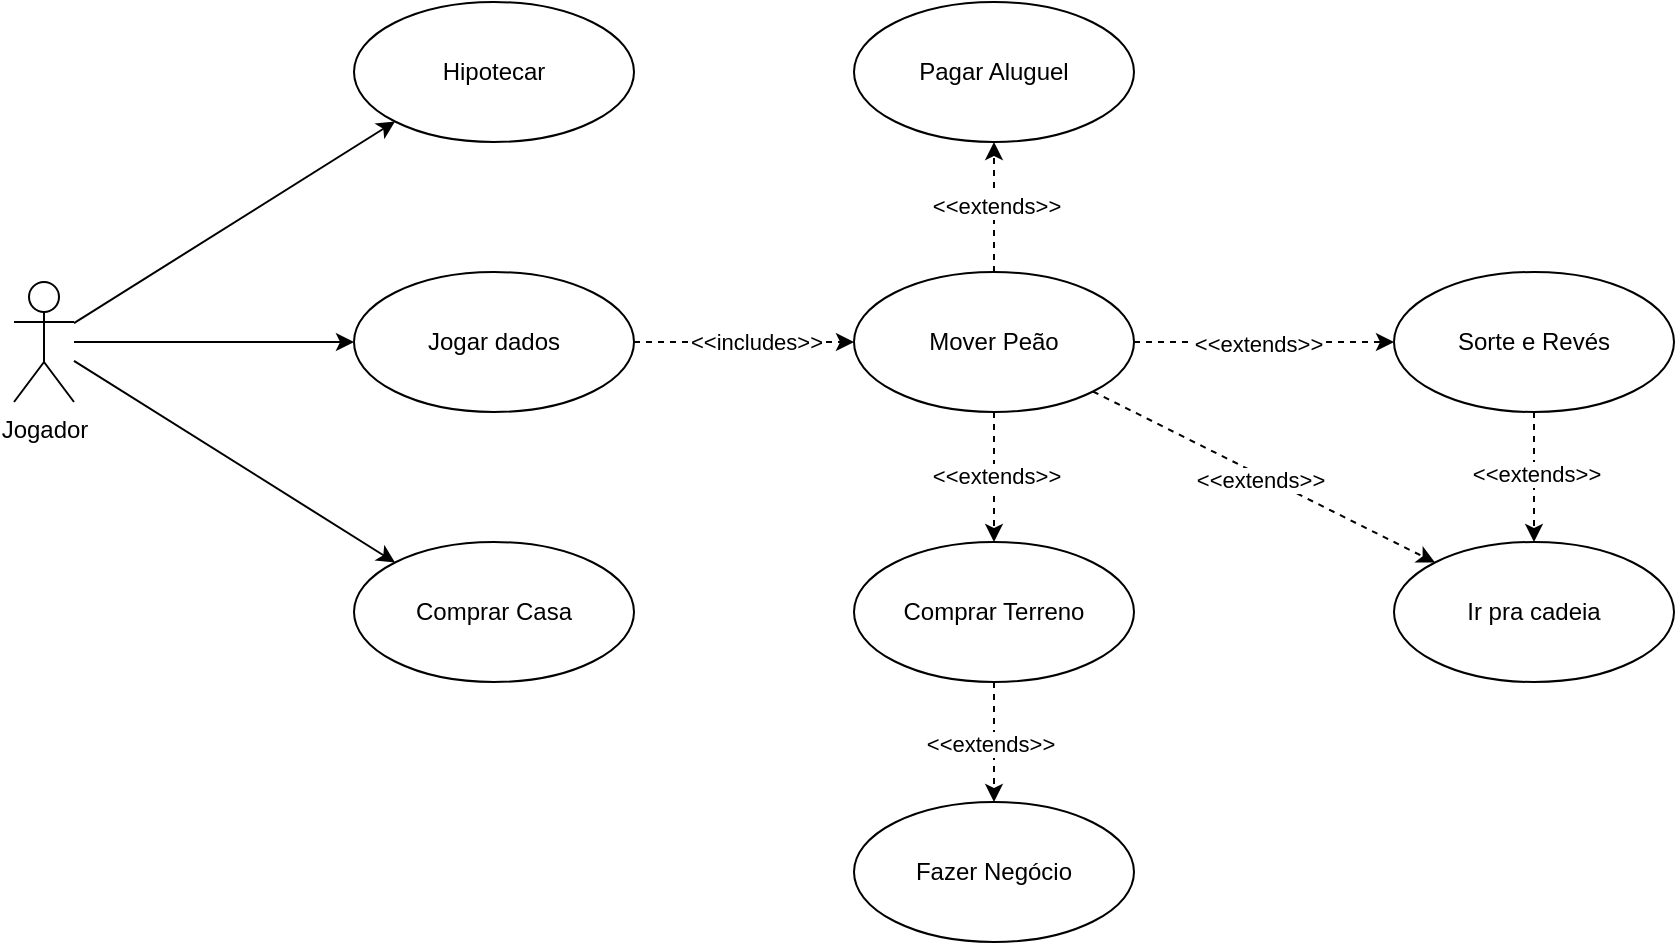 <mxfile version="24.2.9" type="google">
  <diagram name="Página-1" id="1cMrYkO7w7l_Yk92kkjM">
    <mxGraphModel grid="1" page="1" gridSize="10" guides="1" tooltips="1" connect="1" arrows="1" fold="1" pageScale="1" pageWidth="827" pageHeight="1169" math="0" shadow="0">
      <root>
        <mxCell id="0" />
        <mxCell id="1" parent="0" />
        <mxCell id="OvYUNzPaHA7GMRxogHSq-8" style="edgeStyle=orthogonalEdgeStyle;rounded=0;orthogonalLoop=1;jettySize=auto;html=1;entryX=0;entryY=0.5;entryDx=0;entryDy=0;" edge="1" parent="1" source="OvYUNzPaHA7GMRxogHSq-1" target="OvYUNzPaHA7GMRxogHSq-2">
          <mxGeometry relative="1" as="geometry" />
        </mxCell>
        <mxCell id="OvYUNzPaHA7GMRxogHSq-9" style="rounded=0;orthogonalLoop=1;jettySize=auto;html=1;entryX=0;entryY=0;entryDx=0;entryDy=0;" edge="1" parent="1" source="OvYUNzPaHA7GMRxogHSq-1" target="OvYUNzPaHA7GMRxogHSq-6">
          <mxGeometry relative="1" as="geometry" />
        </mxCell>
        <mxCell id="OvYUNzPaHA7GMRxogHSq-32" style="rounded=0;orthogonalLoop=1;jettySize=auto;html=1;entryX=0;entryY=1;entryDx=0;entryDy=0;" edge="1" parent="1" source="OvYUNzPaHA7GMRxogHSq-1" target="OvYUNzPaHA7GMRxogHSq-31">
          <mxGeometry relative="1" as="geometry" />
        </mxCell>
        <mxCell id="OvYUNzPaHA7GMRxogHSq-1" value="Jogador" style="shape=umlActor;verticalLabelPosition=bottom;verticalAlign=top;html=1;" vertex="1" parent="1">
          <mxGeometry x="90" y="290" width="30" height="60" as="geometry" />
        </mxCell>
        <mxCell id="OvYUNzPaHA7GMRxogHSq-10" style="rounded=0;orthogonalLoop=1;jettySize=auto;html=1;exitX=0.5;exitY=0;exitDx=0;exitDy=0;entryX=0.5;entryY=1;entryDx=0;entryDy=0;dashed=1;" edge="1" parent="1" source="OvYUNzPaHA7GMRxogHSq-19" target="OvYUNzPaHA7GMRxogHSq-3">
          <mxGeometry relative="1" as="geometry" />
        </mxCell>
        <mxCell id="OvYUNzPaHA7GMRxogHSq-14" value="&amp;lt;&amp;lt;extends&amp;gt;&amp;gt;" style="edgeLabel;html=1;align=center;verticalAlign=middle;resizable=0;points=[];" connectable="0" vertex="1" parent="OvYUNzPaHA7GMRxogHSq-10">
          <mxGeometry x="0.028" y="-1" relative="1" as="geometry">
            <mxPoint as="offset" />
          </mxGeometry>
        </mxCell>
        <mxCell id="OvYUNzPaHA7GMRxogHSq-15" style="rounded=0;orthogonalLoop=1;jettySize=auto;html=1;exitX=0.5;exitY=1;exitDx=0;exitDy=0;entryX=0.5;entryY=0;entryDx=0;entryDy=0;dashed=1;" edge="1" parent="1" source="OvYUNzPaHA7GMRxogHSq-19" target="OvYUNzPaHA7GMRxogHSq-4">
          <mxGeometry relative="1" as="geometry" />
        </mxCell>
        <mxCell id="OvYUNzPaHA7GMRxogHSq-16" value="&amp;lt;&amp;lt;extends&amp;gt;&amp;gt;" style="edgeLabel;html=1;align=center;verticalAlign=middle;resizable=0;points=[];" connectable="0" vertex="1" parent="OvYUNzPaHA7GMRxogHSq-15">
          <mxGeometry x="-0.026" relative="1" as="geometry">
            <mxPoint x="1" as="offset" />
          </mxGeometry>
        </mxCell>
        <mxCell id="OvYUNzPaHA7GMRxogHSq-20" style="edgeStyle=orthogonalEdgeStyle;rounded=0;orthogonalLoop=1;jettySize=auto;html=1;entryX=0;entryY=0.5;entryDx=0;entryDy=0;dashed=1;" edge="1" parent="1" source="OvYUNzPaHA7GMRxogHSq-2" target="OvYUNzPaHA7GMRxogHSq-19">
          <mxGeometry relative="1" as="geometry" />
        </mxCell>
        <mxCell id="OvYUNzPaHA7GMRxogHSq-21" value="&amp;lt;&amp;lt;includes&amp;gt;&amp;gt;" style="edgeLabel;html=1;align=center;verticalAlign=middle;resizable=0;points=[];" connectable="0" vertex="1" parent="OvYUNzPaHA7GMRxogHSq-20">
          <mxGeometry x="0.1" relative="1" as="geometry">
            <mxPoint as="offset" />
          </mxGeometry>
        </mxCell>
        <mxCell id="OvYUNzPaHA7GMRxogHSq-2" value="Jogar dados" style="ellipse;whiteSpace=wrap;html=1;" vertex="1" parent="1">
          <mxGeometry x="260" y="285" width="140" height="70" as="geometry" />
        </mxCell>
        <mxCell id="OvYUNzPaHA7GMRxogHSq-3" value="Pagar Aluguel" style="ellipse;whiteSpace=wrap;html=1;" vertex="1" parent="1">
          <mxGeometry x="510" y="150" width="140" height="70" as="geometry" />
        </mxCell>
        <mxCell id="OvYUNzPaHA7GMRxogHSq-17" style="edgeStyle=orthogonalEdgeStyle;rounded=0;orthogonalLoop=1;jettySize=auto;html=1;entryX=0.5;entryY=0;entryDx=0;entryDy=0;dashed=1;" edge="1" parent="1" source="OvYUNzPaHA7GMRxogHSq-4" target="OvYUNzPaHA7GMRxogHSq-5">
          <mxGeometry relative="1" as="geometry" />
        </mxCell>
        <mxCell id="OvYUNzPaHA7GMRxogHSq-18" value="&amp;lt;&amp;lt;extends&amp;gt;&amp;gt;" style="edgeLabel;html=1;align=center;verticalAlign=middle;resizable=0;points=[];" connectable="0" vertex="1" parent="OvYUNzPaHA7GMRxogHSq-17">
          <mxGeometry x="0.033" y="-2" relative="1" as="geometry">
            <mxPoint as="offset" />
          </mxGeometry>
        </mxCell>
        <mxCell id="OvYUNzPaHA7GMRxogHSq-4" value="Comprar Terreno" style="ellipse;whiteSpace=wrap;html=1;" vertex="1" parent="1">
          <mxGeometry x="510" y="420" width="140" height="70" as="geometry" />
        </mxCell>
        <mxCell id="OvYUNzPaHA7GMRxogHSq-5" value="Fazer Negócio" style="ellipse;whiteSpace=wrap;html=1;" vertex="1" parent="1">
          <mxGeometry x="510" y="550" width="140" height="70" as="geometry" />
        </mxCell>
        <mxCell id="OvYUNzPaHA7GMRxogHSq-6" value="Comprar Casa" style="ellipse;whiteSpace=wrap;html=1;" vertex="1" parent="1">
          <mxGeometry x="260" y="420" width="140" height="70" as="geometry" />
        </mxCell>
        <mxCell id="OvYUNzPaHA7GMRxogHSq-23" style="edgeStyle=orthogonalEdgeStyle;rounded=0;orthogonalLoop=1;jettySize=auto;html=1;entryX=0;entryY=0.5;entryDx=0;entryDy=0;dashed=1;" edge="1" parent="1" source="OvYUNzPaHA7GMRxogHSq-19" target="OvYUNzPaHA7GMRxogHSq-22">
          <mxGeometry relative="1" as="geometry" />
        </mxCell>
        <mxCell id="OvYUNzPaHA7GMRxogHSq-24" value="&amp;lt;&amp;lt;extends&amp;gt;&amp;gt;" style="edgeLabel;html=1;align=center;verticalAlign=middle;resizable=0;points=[];" connectable="0" vertex="1" parent="OvYUNzPaHA7GMRxogHSq-23">
          <mxGeometry x="-0.046" y="-1" relative="1" as="geometry">
            <mxPoint as="offset" />
          </mxGeometry>
        </mxCell>
        <mxCell id="OvYUNzPaHA7GMRxogHSq-27" style="rounded=0;orthogonalLoop=1;jettySize=auto;html=1;exitX=1;exitY=1;exitDx=0;exitDy=0;entryX=0;entryY=0;entryDx=0;entryDy=0;dashed=1;" edge="1" parent="1" source="OvYUNzPaHA7GMRxogHSq-19" target="OvYUNzPaHA7GMRxogHSq-26">
          <mxGeometry relative="1" as="geometry" />
        </mxCell>
        <mxCell id="OvYUNzPaHA7GMRxogHSq-28" value="&amp;lt;&amp;lt;extends&amp;gt;&amp;gt;" style="edgeLabel;html=1;align=center;verticalAlign=middle;resizable=0;points=[];" connectable="0" vertex="1" parent="OvYUNzPaHA7GMRxogHSq-27">
          <mxGeometry x="-0.012" y="-2" relative="1" as="geometry">
            <mxPoint as="offset" />
          </mxGeometry>
        </mxCell>
        <mxCell id="OvYUNzPaHA7GMRxogHSq-19" value="Mover Peão" style="ellipse;whiteSpace=wrap;html=1;" vertex="1" parent="1">
          <mxGeometry x="510" y="285" width="140" height="70" as="geometry" />
        </mxCell>
        <mxCell id="OvYUNzPaHA7GMRxogHSq-29" style="edgeStyle=orthogonalEdgeStyle;rounded=0;orthogonalLoop=1;jettySize=auto;html=1;entryX=0.5;entryY=0;entryDx=0;entryDy=0;dashed=1;" edge="1" parent="1" source="OvYUNzPaHA7GMRxogHSq-22" target="OvYUNzPaHA7GMRxogHSq-26">
          <mxGeometry relative="1" as="geometry" />
        </mxCell>
        <mxCell id="OvYUNzPaHA7GMRxogHSq-30" value="&amp;lt;&amp;lt;extends&amp;gt;&amp;gt;" style="edgeLabel;html=1;align=center;verticalAlign=middle;resizable=0;points=[];" connectable="0" vertex="1" parent="OvYUNzPaHA7GMRxogHSq-29">
          <mxGeometry x="-0.046" y="1" relative="1" as="geometry">
            <mxPoint as="offset" />
          </mxGeometry>
        </mxCell>
        <mxCell id="OvYUNzPaHA7GMRxogHSq-22" value="Sorte e Revés" style="ellipse;whiteSpace=wrap;html=1;" vertex="1" parent="1">
          <mxGeometry x="780" y="285" width="140" height="70" as="geometry" />
        </mxCell>
        <mxCell id="OvYUNzPaHA7GMRxogHSq-26" value="Ir pra cadeia" style="ellipse;whiteSpace=wrap;html=1;" vertex="1" parent="1">
          <mxGeometry x="780" y="420" width="140" height="70" as="geometry" />
        </mxCell>
        <mxCell id="OvYUNzPaHA7GMRxogHSq-31" value="Hipotecar" style="ellipse;whiteSpace=wrap;html=1;" vertex="1" parent="1">
          <mxGeometry x="260" y="150" width="140" height="70" as="geometry" />
        </mxCell>
      </root>
    </mxGraphModel>
  </diagram>
</mxfile>
